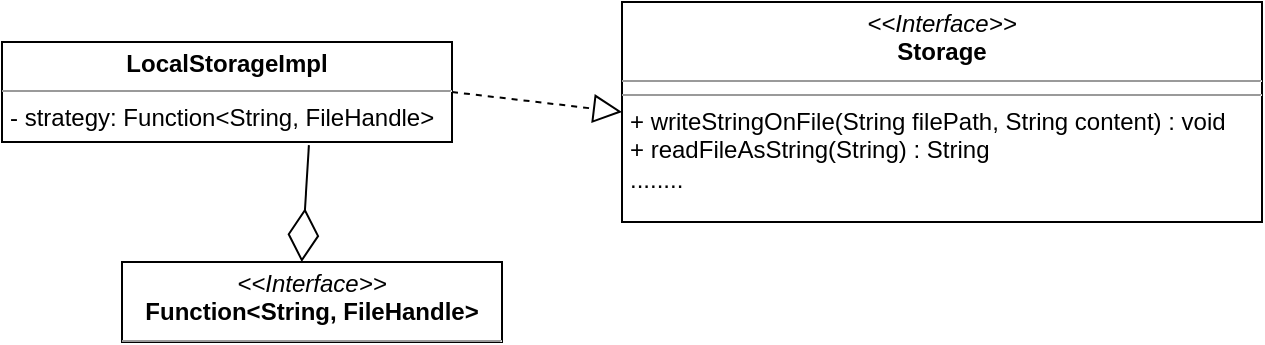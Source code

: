 <mxfile version="14.9.9" type="device"><diagram id="aqYBXuZ9lhlt2bWI2zkt" name="Page-1"><mxGraphModel dx="981" dy="501" grid="1" gridSize="10" guides="1" tooltips="1" connect="1" arrows="1" fold="1" page="1" pageScale="1" pageWidth="850" pageHeight="1100" math="0" shadow="0"><root><mxCell id="0"/><mxCell id="1" parent="0"/><mxCell id="VW1fzHtZvTAFg8aPzPwj-3" value="&lt;p style=&quot;margin: 0px ; margin-top: 4px ; text-align: center&quot;&gt;&lt;i&gt;&amp;lt;&amp;lt;Interface&amp;gt;&amp;gt;&lt;/i&gt;&lt;br&gt;&lt;b&gt;Storage&lt;/b&gt;&lt;/p&gt;&lt;hr size=&quot;1&quot;&gt;&lt;hr size=&quot;1&quot;&gt;&lt;p style=&quot;margin: 0px ; margin-left: 4px&quot;&gt;+ writeStringOnFile(String filePath, String content) : void&lt;/p&gt;&lt;p style=&quot;margin: 0px ; margin-left: 4px&quot;&gt;+ readFileAsString(String) : String&lt;/p&gt;&lt;p style=&quot;margin: 0px ; margin-left: 4px&quot;&gt;........&lt;br&gt;&lt;/p&gt;" style="verticalAlign=top;align=left;overflow=fill;fontSize=12;fontFamily=Helvetica;html=1;" vertex="1" parent="1"><mxGeometry x="410" y="20" width="320" height="110" as="geometry"/></mxCell><mxCell id="VW1fzHtZvTAFg8aPzPwj-4" value="&lt;p style=&quot;margin: 0px ; margin-top: 4px ; text-align: center&quot;&gt;&lt;i&gt;&amp;lt;&amp;lt;Interface&amp;gt;&amp;gt;&lt;/i&gt;&lt;br&gt;&lt;b&gt;Function&amp;lt;String, FileHandle&amp;gt;&lt;br&gt;&lt;/b&gt;&lt;/p&gt;&lt;hr size=&quot;1&quot;&gt;&lt;hr size=&quot;1&quot;&gt;" style="verticalAlign=top;align=left;overflow=fill;fontSize=12;fontFamily=Helvetica;html=1;" vertex="1" parent="1"><mxGeometry x="160" y="150" width="190" height="40" as="geometry"/></mxCell><mxCell id="VW1fzHtZvTAFg8aPzPwj-7" value="" style="endArrow=block;dashed=1;endFill=0;endSize=12;html=1;exitX=1;exitY=0.5;exitDx=0;exitDy=0;entryX=0;entryY=0.5;entryDx=0;entryDy=0;" edge="1" parent="1" source="VW1fzHtZvTAFg8aPzPwj-9" target="VW1fzHtZvTAFg8aPzPwj-3"><mxGeometry width="160" relative="1" as="geometry"><mxPoint x="345" y="120" as="sourcePoint"/><mxPoint x="510" y="230" as="targetPoint"/></mxGeometry></mxCell><mxCell id="VW1fzHtZvTAFg8aPzPwj-8" value="" style="endArrow=diamondThin;endFill=0;endSize=24;html=1;exitX=0.682;exitY=1.031;exitDx=0;exitDy=0;exitPerimeter=0;entryX=0.473;entryY=0.001;entryDx=0;entryDy=0;entryPerimeter=0;" edge="1" parent="1" source="VW1fzHtZvTAFg8aPzPwj-9" target="VW1fzHtZvTAFg8aPzPwj-4"><mxGeometry width="160" relative="1" as="geometry"><mxPoint x="277" y="170.2" as="sourcePoint"/><mxPoint x="510" y="230" as="targetPoint"/></mxGeometry></mxCell><mxCell id="VW1fzHtZvTAFg8aPzPwj-9" value="&lt;p style=&quot;margin: 0px ; margin-top: 4px ; text-align: center&quot;&gt;&lt;b&gt;LocalStorageImpl&lt;/b&gt;&lt;br&gt;&lt;/p&gt;&lt;hr size=&quot;1&quot;&gt;&lt;p style=&quot;margin: 0px ; margin-left: 4px&quot;&gt;- strategy: Function&amp;lt;String, FileHandle&amp;gt;&lt;br&gt;&lt;/p&gt;&lt;hr size=&quot;1&quot;&gt;" style="verticalAlign=top;align=left;overflow=fill;fontSize=12;fontFamily=Helvetica;html=1;" vertex="1" parent="1"><mxGeometry x="100" y="40" width="225" height="50" as="geometry"/></mxCell></root></mxGraphModel></diagram></mxfile>